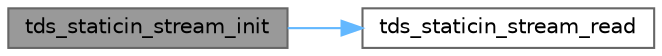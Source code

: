 digraph "tds_staticin_stream_init"
{
 // LATEX_PDF_SIZE
  bgcolor="transparent";
  edge [fontname=Helvetica,fontsize=10,labelfontname=Helvetica,labelfontsize=10];
  node [fontname=Helvetica,fontsize=10,shape=box,height=0.2,width=0.4];
  rankdir="LR";
  Node1 [id="Node000001",label="tds_staticin_stream_init",height=0.2,width=0.4,color="gray40", fillcolor="grey60", style="filled", fontcolor="black",tooltip="Initialize an input stream for read from a static allocated buffer."];
  Node1 -> Node2 [id="edge1_Node000001_Node000002",color="steelblue1",style="solid",tooltip=" "];
  Node2 [id="Node000002",label="tds_staticin_stream_read",height=0.2,width=0.4,color="grey40", fillcolor="white", style="filled",URL="$a01479.html#a76b02f1fa5b79dc7e1ef2651a9afe3f7",tooltip="Reads data from a static allocated buffer."];
}
